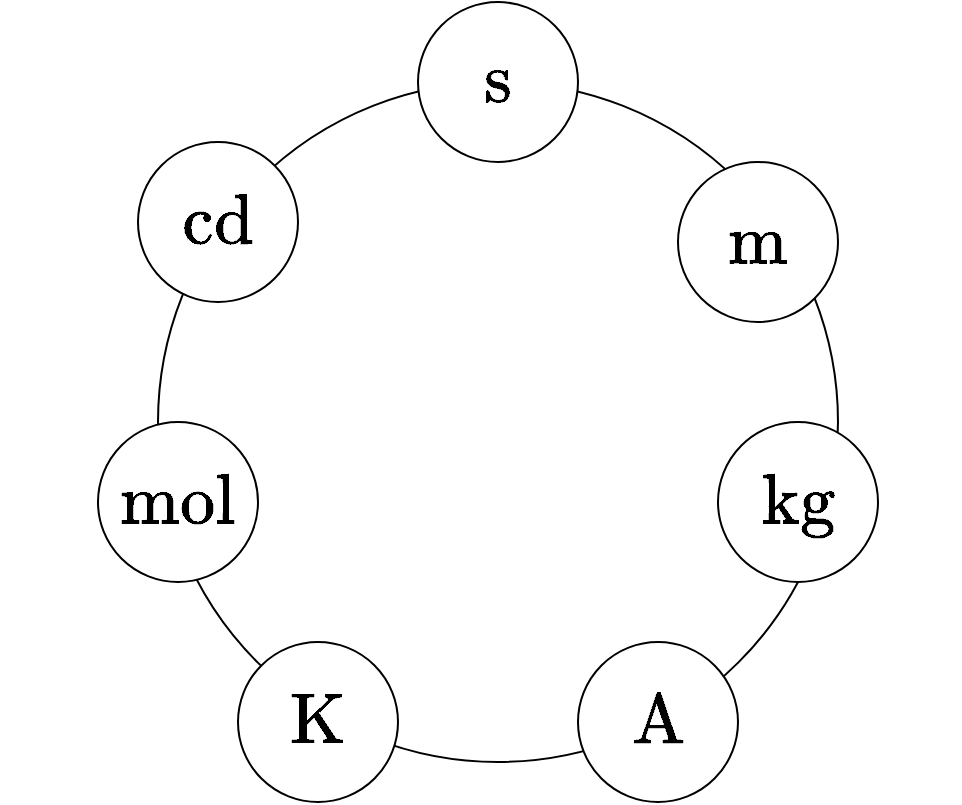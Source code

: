 <mxfile version="24.7.17">
  <diagram name="ページ1" id="LTCM-Abr726aOXW7ySn_">
    <mxGraphModel dx="1036" dy="607" grid="1" gridSize="10" guides="1" tooltips="1" connect="1" arrows="1" fold="1" page="1" pageScale="1" pageWidth="827" pageHeight="1169" math="1" shadow="0">
      <root>
        <mxCell id="0" />
        <mxCell id="1" parent="0" />
        <mxCell id="tH5gJgNkI2iSMzkAvVg8-9" value="" style="ellipse;whiteSpace=wrap;html=1;aspect=fixed;" vertex="1" parent="1">
          <mxGeometry x="200" y="130" width="340" height="340" as="geometry" />
        </mxCell>
        <mxCell id="tH5gJgNkI2iSMzkAvVg8-2" value="$$\rm{A}$$" style="ellipse;whiteSpace=wrap;html=1;aspect=fixed;fontSize=30;" vertex="1" parent="1">
          <mxGeometry x="410" y="410" width="80" height="80" as="geometry" />
        </mxCell>
        <mxCell id="tH5gJgNkI2iSMzkAvVg8-3" value="$$\rm{s}$$" style="ellipse;whiteSpace=wrap;html=1;aspect=fixed;fontSize=30;" vertex="1" parent="1">
          <mxGeometry x="330" y="90" width="80" height="80" as="geometry" />
        </mxCell>
        <mxCell id="tH5gJgNkI2iSMzkAvVg8-4" value="$$\rm{kg}$$" style="ellipse;whiteSpace=wrap;html=1;aspect=fixed;fontSize=30;" vertex="1" parent="1">
          <mxGeometry x="480" y="300" width="80" height="80" as="geometry" />
        </mxCell>
        <mxCell id="tH5gJgNkI2iSMzkAvVg8-5" value="$$\rm{m}$$" style="ellipse;whiteSpace=wrap;html=1;aspect=fixed;fontSize=30;" vertex="1" parent="1">
          <mxGeometry x="460" y="170" width="80" height="80" as="geometry" />
        </mxCell>
        <mxCell id="tH5gJgNkI2iSMzkAvVg8-6" value="$$\rm{mol}$$" style="ellipse;whiteSpace=wrap;html=1;aspect=fixed;fontSize=30;" vertex="1" parent="1">
          <mxGeometry x="170" y="300" width="80" height="80" as="geometry" />
        </mxCell>
        <mxCell id="tH5gJgNkI2iSMzkAvVg8-7" value="$$\rm{K}$$" style="ellipse;whiteSpace=wrap;html=1;aspect=fixed;fontSize=30;" vertex="1" parent="1">
          <mxGeometry x="240" y="410" width="80" height="80" as="geometry" />
        </mxCell>
        <mxCell id="tH5gJgNkI2iSMzkAvVg8-8" value="$$\rm{cd}$$" style="ellipse;whiteSpace=wrap;html=1;aspect=fixed;fontSize=30;" vertex="1" parent="1">
          <mxGeometry x="190" y="160" width="80" height="80" as="geometry" />
        </mxCell>
      </root>
    </mxGraphModel>
  </diagram>
</mxfile>
